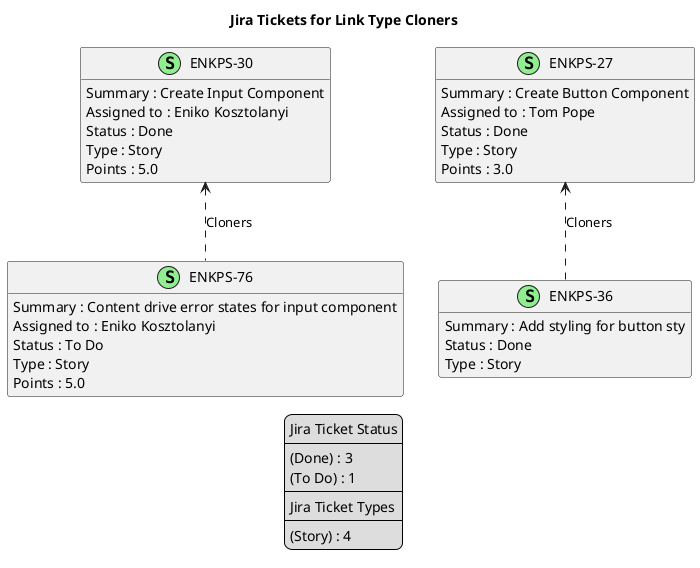 @startuml
'https://plantuml.com/class-diagram

' GENERATE CLASS DIAGRAM ===========
' Generated at    : Tue May 14 10:46:39 CEST 2024

title Jira Tickets for Link Type Cloners
hide empty members

legend
Jira Ticket Status
----
(Done) : 3
(To Do) : 1
----
Jira Ticket Types
----
(Story) : 4
end legend


' Tickets =======
class "ENKPS-30" << (S,lightgreen) >> {
  Summary : Create Input Component
  Assigned to : Eniko Kosztolanyi
  Status : Done
  Type : Story
  Points : 5.0
}

class "ENKPS-76" << (S,lightgreen) >> {
  Summary : Content drive error states for input component
  Assigned to : Eniko Kosztolanyi
  Status : To Do
  Type : Story
  Points : 5.0
}

class "ENKPS-36" << (S,lightgreen) >> {
  Summary : Add styling for button sty
  Status : Done
  Type : Story
}

class "ENKPS-27" << (S,lightgreen) >> {
  Summary : Create Button Component
  Assigned to : Tom Pope
  Status : Done
  Type : Story
  Points : 3.0
}



' Links =======
"ENKPS-30" <.. "ENKPS-76" : Cloners
"ENKPS-27" <.. "ENKPS-36" : Cloners


@enduml
